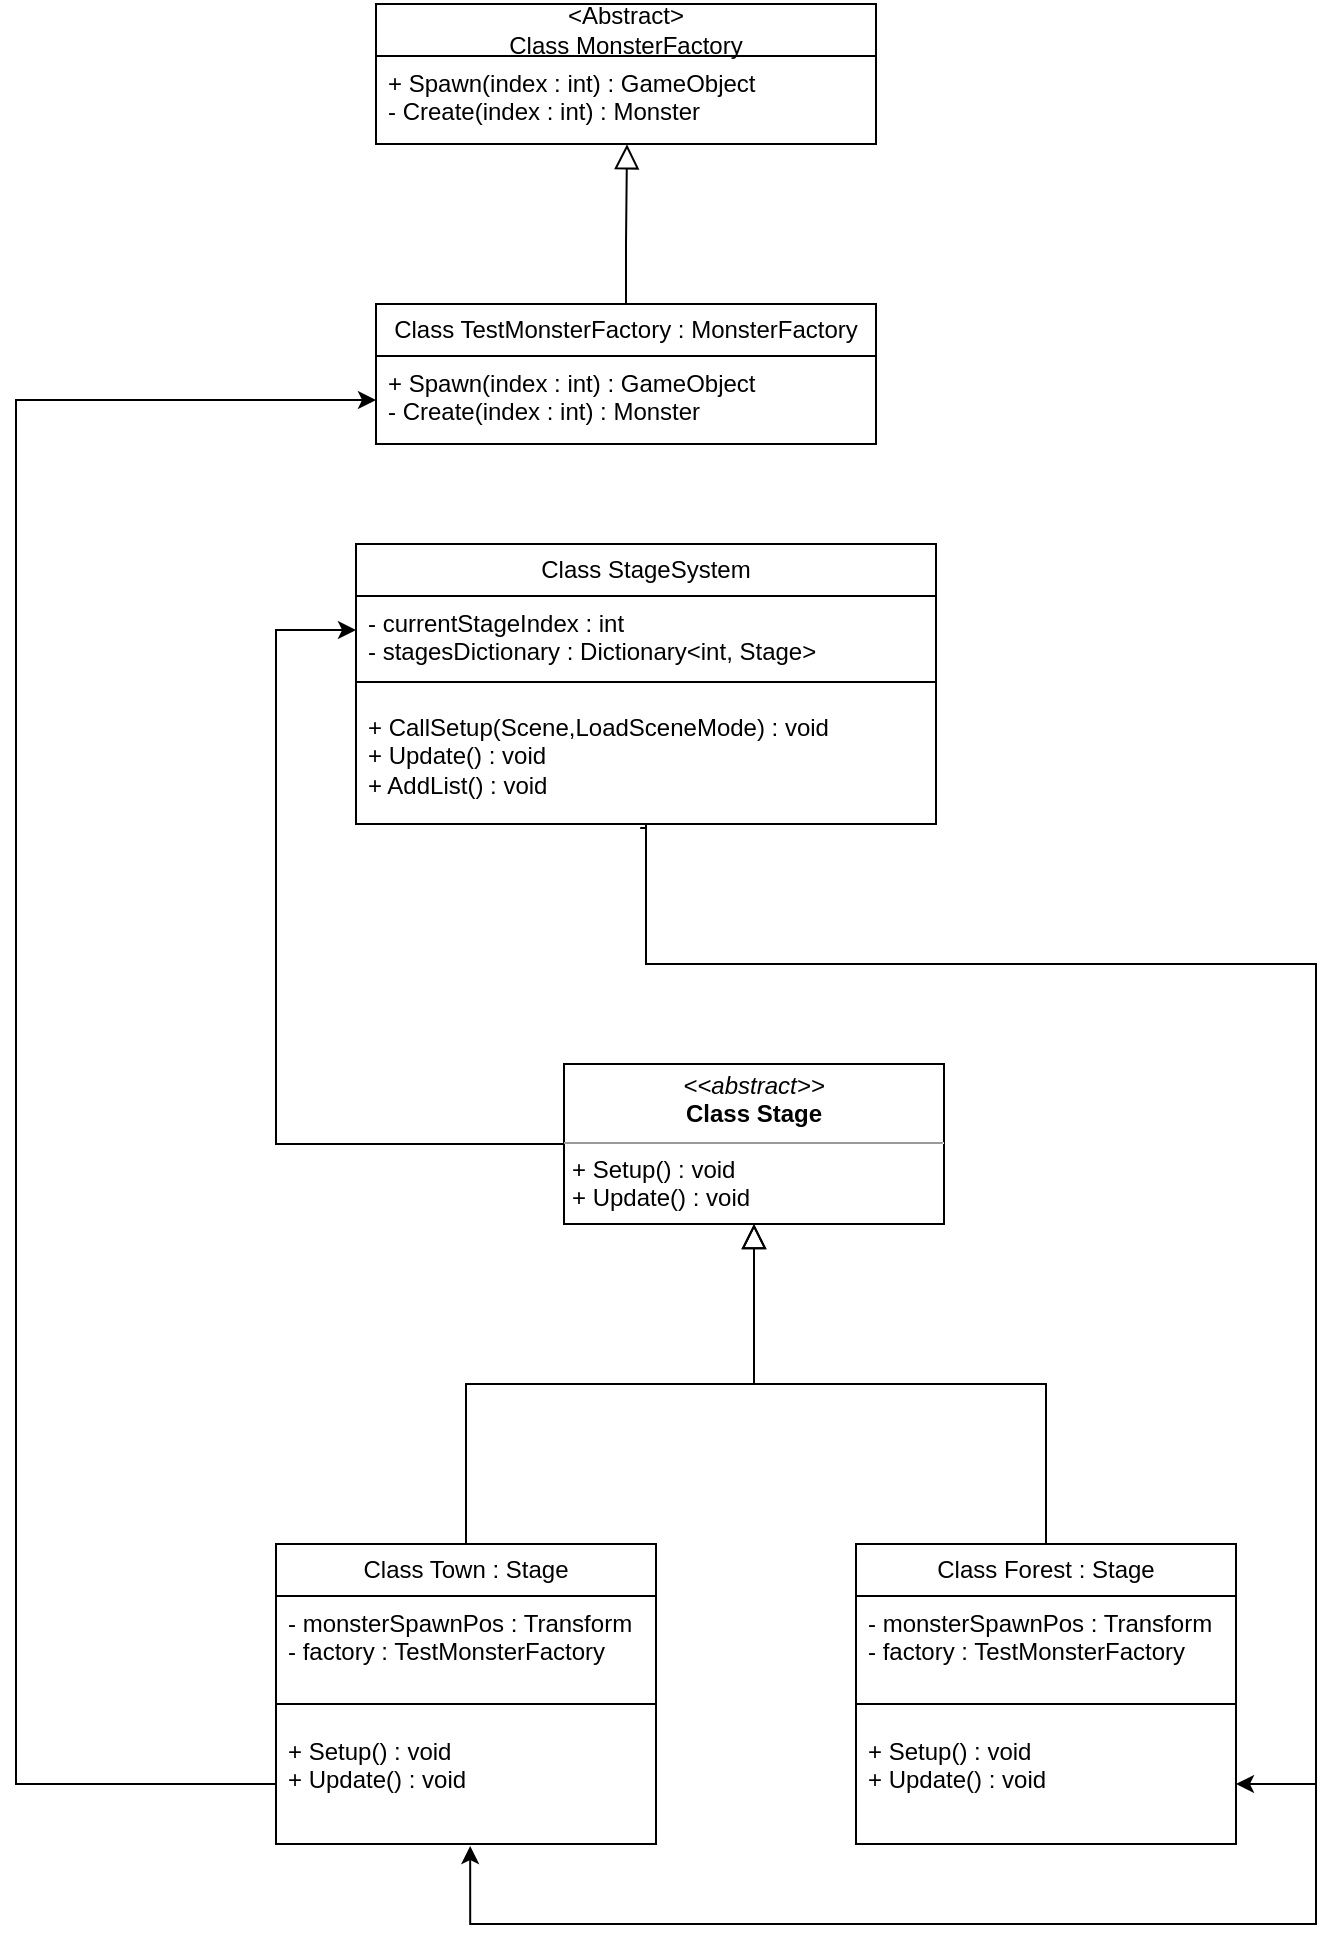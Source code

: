 <mxfile version="21.1.5" type="device">
  <diagram id="SVjnh7aVOmCQIF9GNSlV" name="페이지-1">
    <mxGraphModel dx="1434" dy="833" grid="1" gridSize="10" guides="1" tooltips="1" connect="1" arrows="1" fold="1" page="1" pageScale="1" pageWidth="827" pageHeight="1169" math="0" shadow="0">
      <root>
        <mxCell id="0" />
        <mxCell id="1" parent="0" />
        <mxCell id="mZgvwVBIC-NFh9PzwcEK-1" value="&amp;lt;Abstract&amp;gt;&lt;br&gt;Class MonsterFactory" style="swimlane;fontStyle=0;childLayout=stackLayout;horizontal=1;startSize=26;fillColor=none;horizontalStack=0;resizeParent=1;resizeParentMax=0;resizeLast=0;collapsible=1;marginBottom=0;whiteSpace=wrap;html=1;" vertex="1" parent="1">
          <mxGeometry x="280" y="140" width="250" height="70" as="geometry" />
        </mxCell>
        <mxCell id="mZgvwVBIC-NFh9PzwcEK-5" value="+ Spawn(index : int) : GameObject&lt;br&gt;- Create(index : int) : Monster" style="text;strokeColor=none;fillColor=none;align=left;verticalAlign=top;spacingLeft=4;spacingRight=4;overflow=hidden;rotatable=0;points=[[0,0.5],[1,0.5]];portConstraint=eastwest;whiteSpace=wrap;html=1;" vertex="1" parent="mZgvwVBIC-NFh9PzwcEK-1">
          <mxGeometry y="26" width="250" height="44" as="geometry" />
        </mxCell>
        <mxCell id="mZgvwVBIC-NFh9PzwcEK-17" value="Class TestMonsterFactory : MonsterFactory" style="swimlane;fontStyle=0;childLayout=stackLayout;horizontal=1;startSize=26;fillColor=none;horizontalStack=0;resizeParent=1;resizeParentMax=0;resizeLast=0;collapsible=1;marginBottom=0;whiteSpace=wrap;html=1;" vertex="1" parent="1">
          <mxGeometry x="280" y="290" width="250" height="70" as="geometry" />
        </mxCell>
        <mxCell id="mZgvwVBIC-NFh9PzwcEK-18" value="+ Spawn(index : int) : GameObject&lt;br&gt;- Create(index : int) : Monster" style="text;strokeColor=none;fillColor=none;align=left;verticalAlign=top;spacingLeft=4;spacingRight=4;overflow=hidden;rotatable=0;points=[[0,0.5],[1,0.5]];portConstraint=eastwest;whiteSpace=wrap;html=1;" vertex="1" parent="mZgvwVBIC-NFh9PzwcEK-17">
          <mxGeometry y="26" width="250" height="44" as="geometry" />
        </mxCell>
        <mxCell id="mZgvwVBIC-NFh9PzwcEK-23" value="" style="endArrow=block;endSize=10;endFill=0;shadow=0;strokeWidth=1;rounded=0;edgeStyle=elbowEdgeStyle;elbow=vertical;entryX=0.5;entryY=1;entryDx=0;entryDy=0;exitX=0.5;exitY=0;exitDx=0;exitDy=0;" edge="1" parent="1" source="mZgvwVBIC-NFh9PzwcEK-27" target="mZgvwVBIC-NFh9PzwcEK-25">
          <mxGeometry width="160" relative="1" as="geometry">
            <mxPoint x="350" y="910" as="sourcePoint" />
            <mxPoint x="450" y="808" as="targetPoint" />
          </mxGeometry>
        </mxCell>
        <mxCell id="mZgvwVBIC-NFh9PzwcEK-24" style="edgeStyle=orthogonalEdgeStyle;rounded=0;orthogonalLoop=1;jettySize=auto;html=1;" edge="1" parent="1" source="mZgvwVBIC-NFh9PzwcEK-25" target="mZgvwVBIC-NFh9PzwcEK-38">
          <mxGeometry relative="1" as="geometry">
            <Array as="points">
              <mxPoint x="230" y="710" />
              <mxPoint x="230" y="453" />
            </Array>
          </mxGeometry>
        </mxCell>
        <mxCell id="mZgvwVBIC-NFh9PzwcEK-25" value="&lt;p style=&quot;margin:0px;margin-top:4px;text-align:center;&quot;&gt;&lt;i&gt;&amp;lt;&amp;lt;abstract&amp;gt;&amp;gt;&lt;/i&gt;&lt;br&gt;&lt;b&gt;Class Stage&lt;/b&gt;&lt;/p&gt;&lt;hr size=&quot;1&quot;&gt;&lt;p style=&quot;margin:0px;margin-left:4px;&quot;&gt;&lt;/p&gt;&lt;p style=&quot;margin:0px;margin-left:4px;&quot;&gt;+ Setup() : void&lt;br&gt;+ Update() : void&lt;/p&gt;" style="verticalAlign=top;align=left;overflow=fill;fontSize=12;fontFamily=Helvetica;html=1;whiteSpace=wrap;" vertex="1" parent="1">
          <mxGeometry x="374" y="670" width="190" height="80" as="geometry" />
        </mxCell>
        <mxCell id="mZgvwVBIC-NFh9PzwcEK-26" value="" style="endArrow=block;endSize=10;endFill=0;shadow=0;strokeWidth=1;rounded=0;edgeStyle=elbowEdgeStyle;elbow=vertical;entryX=0.5;entryY=1;entryDx=0;entryDy=0;exitX=0.5;exitY=0;exitDx=0;exitDy=0;" edge="1" parent="1" source="mZgvwVBIC-NFh9PzwcEK-31" target="mZgvwVBIC-NFh9PzwcEK-25">
          <mxGeometry width="160" relative="1" as="geometry">
            <mxPoint x="560" y="910" as="sourcePoint" />
            <mxPoint x="465" y="820" as="targetPoint" />
          </mxGeometry>
        </mxCell>
        <mxCell id="mZgvwVBIC-NFh9PzwcEK-27" value="Class Town : Stage" style="swimlane;fontStyle=0;childLayout=stackLayout;horizontal=1;startSize=26;fillColor=none;horizontalStack=0;resizeParent=1;resizeParentMax=0;resizeLast=0;collapsible=1;marginBottom=0;whiteSpace=wrap;html=1;" vertex="1" parent="1">
          <mxGeometry x="230" y="910" width="190" height="150" as="geometry" />
        </mxCell>
        <mxCell id="mZgvwVBIC-NFh9PzwcEK-28" value="- monsterSpawnPos : Transform&lt;br&gt;- factory : TestMonsterFactory" style="text;strokeColor=none;fillColor=none;align=left;verticalAlign=top;spacingLeft=4;spacingRight=4;overflow=hidden;rotatable=0;points=[[0,0.5],[1,0.5]];portConstraint=eastwest;whiteSpace=wrap;html=1;" vertex="1" parent="mZgvwVBIC-NFh9PzwcEK-27">
          <mxGeometry y="26" width="190" height="44" as="geometry" />
        </mxCell>
        <mxCell id="mZgvwVBIC-NFh9PzwcEK-29" value="" style="line;strokeWidth=1;fillColor=none;align=left;verticalAlign=middle;spacingTop=-1;spacingLeft=3;spacingRight=3;rotatable=0;labelPosition=right;points=[];portConstraint=eastwest;strokeColor=inherit;" vertex="1" parent="mZgvwVBIC-NFh9PzwcEK-27">
          <mxGeometry y="70" width="190" height="20" as="geometry" />
        </mxCell>
        <mxCell id="mZgvwVBIC-NFh9PzwcEK-30" value="+ Setup() : void&lt;br style=&quot;border-color: var(--border-color);&quot;&gt;+ Update() : void" style="text;strokeColor=none;fillColor=none;align=left;verticalAlign=top;spacingLeft=4;spacingRight=4;overflow=hidden;rotatable=0;points=[[0,0.5],[1,0.5]];portConstraint=eastwest;whiteSpace=wrap;html=1;" vertex="1" parent="mZgvwVBIC-NFh9PzwcEK-27">
          <mxGeometry y="90" width="190" height="60" as="geometry" />
        </mxCell>
        <mxCell id="mZgvwVBIC-NFh9PzwcEK-31" value="Class Forest : Stage" style="swimlane;fontStyle=0;childLayout=stackLayout;horizontal=1;startSize=26;fillColor=none;horizontalStack=0;resizeParent=1;resizeParentMax=0;resizeLast=0;collapsible=1;marginBottom=0;whiteSpace=wrap;html=1;" vertex="1" parent="1">
          <mxGeometry x="520" y="910" width="190" height="150" as="geometry" />
        </mxCell>
        <mxCell id="mZgvwVBIC-NFh9PzwcEK-32" value="- monsterSpawnPos : Transform&lt;br&gt;- factory : TestMonsterFactory" style="text;strokeColor=none;fillColor=none;align=left;verticalAlign=top;spacingLeft=4;spacingRight=4;overflow=hidden;rotatable=0;points=[[0,0.5],[1,0.5]];portConstraint=eastwest;whiteSpace=wrap;html=1;" vertex="1" parent="mZgvwVBIC-NFh9PzwcEK-31">
          <mxGeometry y="26" width="190" height="44" as="geometry" />
        </mxCell>
        <mxCell id="mZgvwVBIC-NFh9PzwcEK-33" value="" style="line;strokeWidth=1;fillColor=none;align=left;verticalAlign=middle;spacingTop=-1;spacingLeft=3;spacingRight=3;rotatable=0;labelPosition=right;points=[];portConstraint=eastwest;strokeColor=inherit;" vertex="1" parent="mZgvwVBIC-NFh9PzwcEK-31">
          <mxGeometry y="70" width="190" height="20" as="geometry" />
        </mxCell>
        <mxCell id="mZgvwVBIC-NFh9PzwcEK-34" value="+ Setup() : void&lt;br style=&quot;border-color: var(--border-color);&quot;&gt;+ Update() : void" style="text;strokeColor=none;fillColor=none;align=left;verticalAlign=top;spacingLeft=4;spacingRight=4;overflow=hidden;rotatable=0;points=[[0,0.5],[1,0.5]];portConstraint=eastwest;whiteSpace=wrap;html=1;" vertex="1" parent="mZgvwVBIC-NFh9PzwcEK-31">
          <mxGeometry y="90" width="190" height="60" as="geometry" />
        </mxCell>
        <mxCell id="mZgvwVBIC-NFh9PzwcEK-37" value="Class StageSystem" style="swimlane;fontStyle=0;childLayout=stackLayout;horizontal=1;startSize=26;fillColor=none;horizontalStack=0;resizeParent=1;resizeParentMax=0;resizeLast=0;collapsible=1;marginBottom=0;whiteSpace=wrap;html=1;" vertex="1" parent="1">
          <mxGeometry x="270" y="410" width="290" height="140" as="geometry" />
        </mxCell>
        <mxCell id="mZgvwVBIC-NFh9PzwcEK-38" value="- currentStageIndex : int&lt;br&gt;- stagesDictionary : Dictionary&amp;lt;int, Stage&amp;gt;&lt;br&gt;" style="text;strokeColor=none;fillColor=none;align=left;verticalAlign=top;spacingLeft=4;spacingRight=4;overflow=hidden;rotatable=0;points=[[0,0.5],[1,0.5]];portConstraint=eastwest;whiteSpace=wrap;html=1;" vertex="1" parent="mZgvwVBIC-NFh9PzwcEK-37">
          <mxGeometry y="26" width="290" height="34" as="geometry" />
        </mxCell>
        <mxCell id="mZgvwVBIC-NFh9PzwcEK-39" value="" style="line;strokeWidth=1;fillColor=none;align=left;verticalAlign=middle;spacingTop=-1;spacingLeft=3;spacingRight=3;rotatable=0;labelPosition=right;points=[];portConstraint=eastwest;strokeColor=inherit;" vertex="1" parent="mZgvwVBIC-NFh9PzwcEK-37">
          <mxGeometry y="60" width="290" height="18" as="geometry" />
        </mxCell>
        <mxCell id="mZgvwVBIC-NFh9PzwcEK-40" value="+ CallSetup(Scene,LoadSceneMode) : void&lt;br&gt;+ Update() : void&lt;br&gt;+ AddList() : void" style="text;strokeColor=none;fillColor=none;align=left;verticalAlign=top;spacingLeft=4;spacingRight=4;overflow=hidden;rotatable=0;points=[[0,0.5],[1,0.5]];portConstraint=eastwest;whiteSpace=wrap;html=1;" vertex="1" parent="mZgvwVBIC-NFh9PzwcEK-37">
          <mxGeometry y="78" width="290" height="62" as="geometry" />
        </mxCell>
        <mxCell id="mZgvwVBIC-NFh9PzwcEK-42" style="edgeStyle=orthogonalEdgeStyle;rounded=0;orthogonalLoop=1;jettySize=auto;html=1;" edge="1" parent="1" source="mZgvwVBIC-NFh9PzwcEK-40" target="mZgvwVBIC-NFh9PzwcEK-34">
          <mxGeometry relative="1" as="geometry">
            <Array as="points">
              <mxPoint x="415" y="620" />
              <mxPoint x="750" y="620" />
              <mxPoint x="750" y="1030" />
            </Array>
          </mxGeometry>
        </mxCell>
        <mxCell id="mZgvwVBIC-NFh9PzwcEK-43" style="edgeStyle=orthogonalEdgeStyle;rounded=0;orthogonalLoop=1;jettySize=auto;html=1;exitX=0.49;exitY=1.032;exitDx=0;exitDy=0;exitPerimeter=0;entryX=0.511;entryY=1.017;entryDx=0;entryDy=0;entryPerimeter=0;" edge="1" parent="1" source="mZgvwVBIC-NFh9PzwcEK-40" target="mZgvwVBIC-NFh9PzwcEK-30">
          <mxGeometry relative="1" as="geometry">
            <mxPoint x="425" y="560" as="sourcePoint" />
            <mxPoint x="720" y="1040" as="targetPoint" />
            <Array as="points">
              <mxPoint x="415" y="552" />
              <mxPoint x="415" y="620" />
              <mxPoint x="750" y="620" />
              <mxPoint x="750" y="1100" />
              <mxPoint x="327" y="1100" />
            </Array>
          </mxGeometry>
        </mxCell>
        <mxCell id="mZgvwVBIC-NFh9PzwcEK-49" value="" style="endArrow=block;endSize=10;endFill=0;shadow=0;strokeWidth=1;rounded=0;edgeStyle=elbowEdgeStyle;elbow=vertical;entryX=0.502;entryY=1.003;entryDx=0;entryDy=0;entryPerimeter=0;exitX=0.5;exitY=0;exitDx=0;exitDy=0;" edge="1" parent="1" source="mZgvwVBIC-NFh9PzwcEK-17" target="mZgvwVBIC-NFh9PzwcEK-5">
          <mxGeometry width="160" relative="1" as="geometry">
            <mxPoint x="450" y="250" as="sourcePoint" />
            <mxPoint x="489" y="880" as="targetPoint" />
            <Array as="points">
              <mxPoint x="400" y="260" />
            </Array>
          </mxGeometry>
        </mxCell>
        <mxCell id="mZgvwVBIC-NFh9PzwcEK-50" style="edgeStyle=orthogonalEdgeStyle;rounded=0;orthogonalLoop=1;jettySize=auto;html=1;exitX=0;exitY=0.5;exitDx=0;exitDy=0;entryX=0;entryY=0.5;entryDx=0;entryDy=0;" edge="1" parent="1" source="mZgvwVBIC-NFh9PzwcEK-30" target="mZgvwVBIC-NFh9PzwcEK-18">
          <mxGeometry relative="1" as="geometry">
            <mxPoint x="230" y="350" as="targetPoint" />
            <Array as="points">
              <mxPoint x="100" y="1030" />
              <mxPoint x="100" y="338" />
            </Array>
          </mxGeometry>
        </mxCell>
      </root>
    </mxGraphModel>
  </diagram>
</mxfile>
